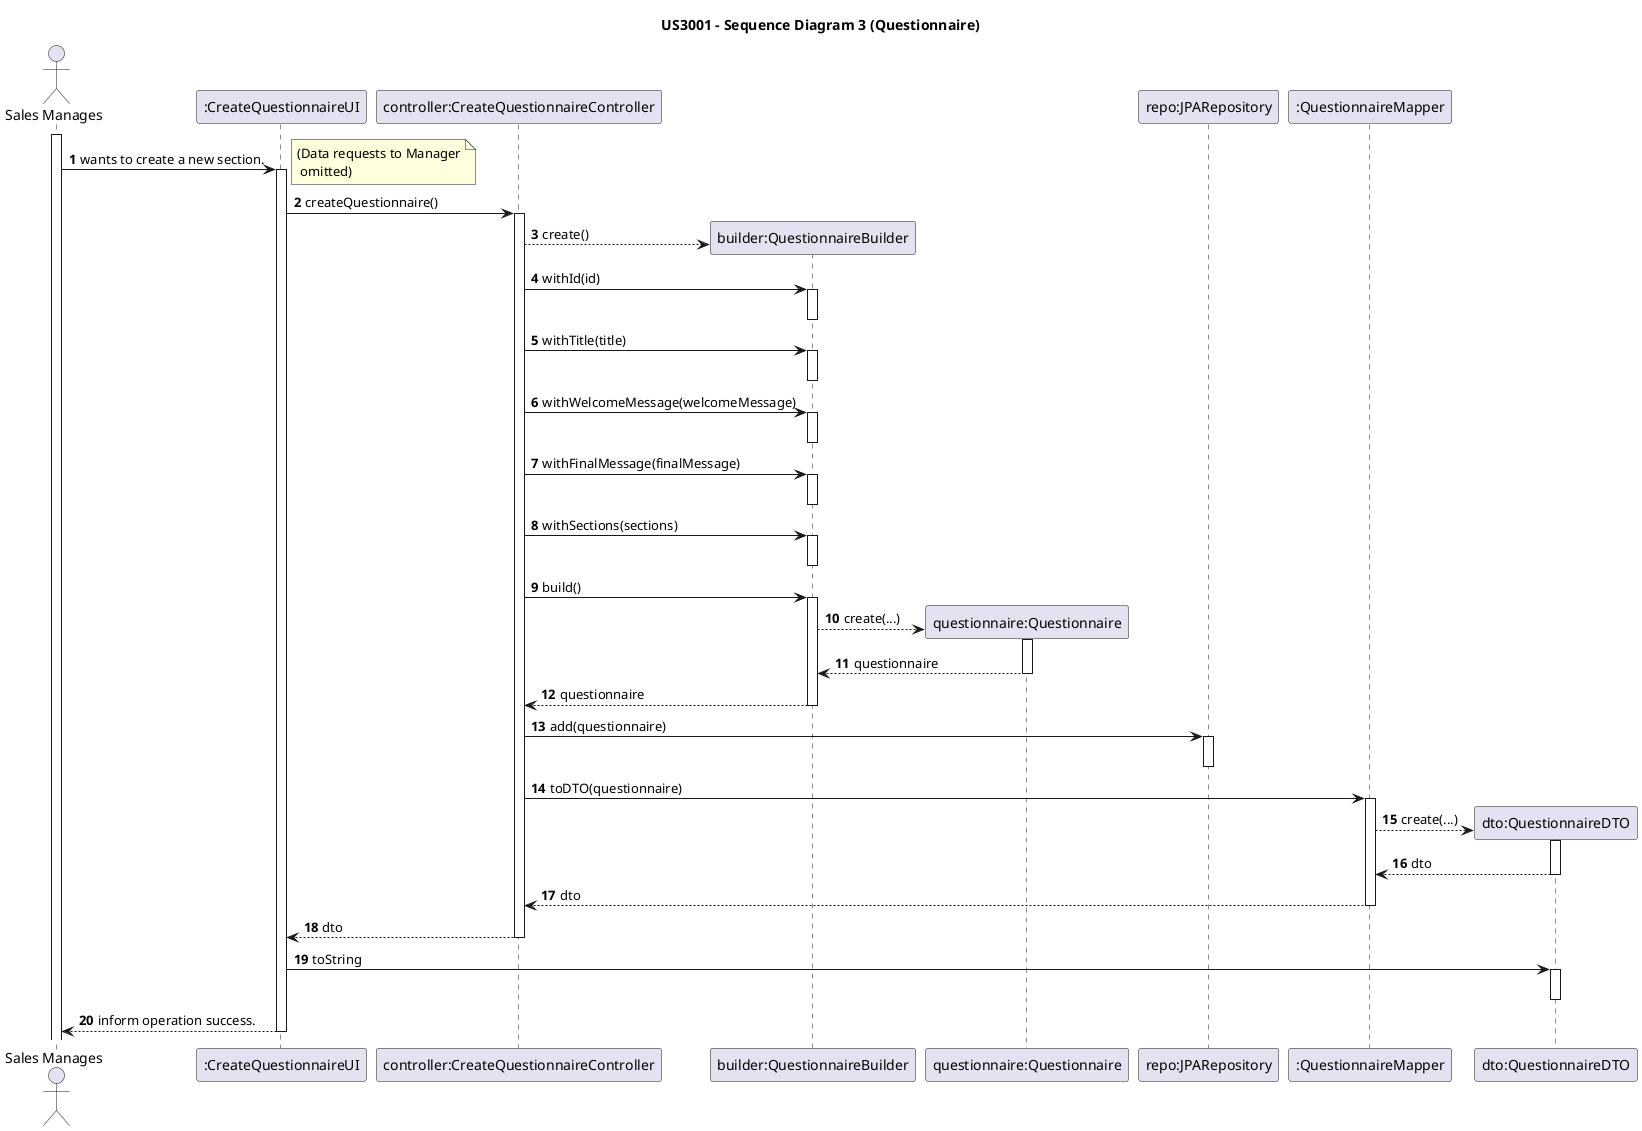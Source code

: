@startuml
title US3001 - Sequence Diagram 3 (Questionnaire)

autonumber

actor "Sales Manages" as manager

activate manager

    manager -> ":CreateQuestionnaireUI" as ui:wants to create a new section.
    activate ui
        note right: (Data requests to Manager\n omitted)
        ui -> "controller:CreateQuestionnaireController" as controller: createQuestionnaire()
        activate controller

            controller --> "builder:QuestionnaireBuilder" as builder**:create()
            controller -> builder:withId(id)
            activate builder
            deactivate builder

            controller -> builder:withTitle(title)
            activate builder
            deactivate builder

            controller -> builder:withWelcomeMessage(welcomeMessage)
            activate builder
            deactivate builder

            controller -> builder:withFinalMessage(finalMessage)
            activate builder
            deactivate builder

            controller -> builder:withSections(sections)
            activate builder
            deactivate builder


            controller -> builder:build()
            activate builder
                builder --> "questionnaire:Questionnaire" as questionnaire**:create(...)
                activate questionnaire
                questionnaire --> builder : questionnaire
                deactivate questionnaire
               builder-->controller: questionnaire
            deactivate builder

            controller -> "repo:JPARepository" as repo: add(questionnaire)
            activate repo
            deactivate repo


            controller -> ":QuestionnaireMapper" as mapper:toDTO(questionnaire)
            activate mapper
                mapper --> "dto:QuestionnaireDTO" as dto**: create(...)
                activate dto
                    dto--> mapper:dto
                deactivate dto
                mapper --> controller:dto
            deactivate mapper
            controller --> ui:dto
        deactivate controller
        ui -> dto: toString
        activate dto
        deactivate dto
        ui --> manager: inform operation success.
    deactivate ui
@enduml